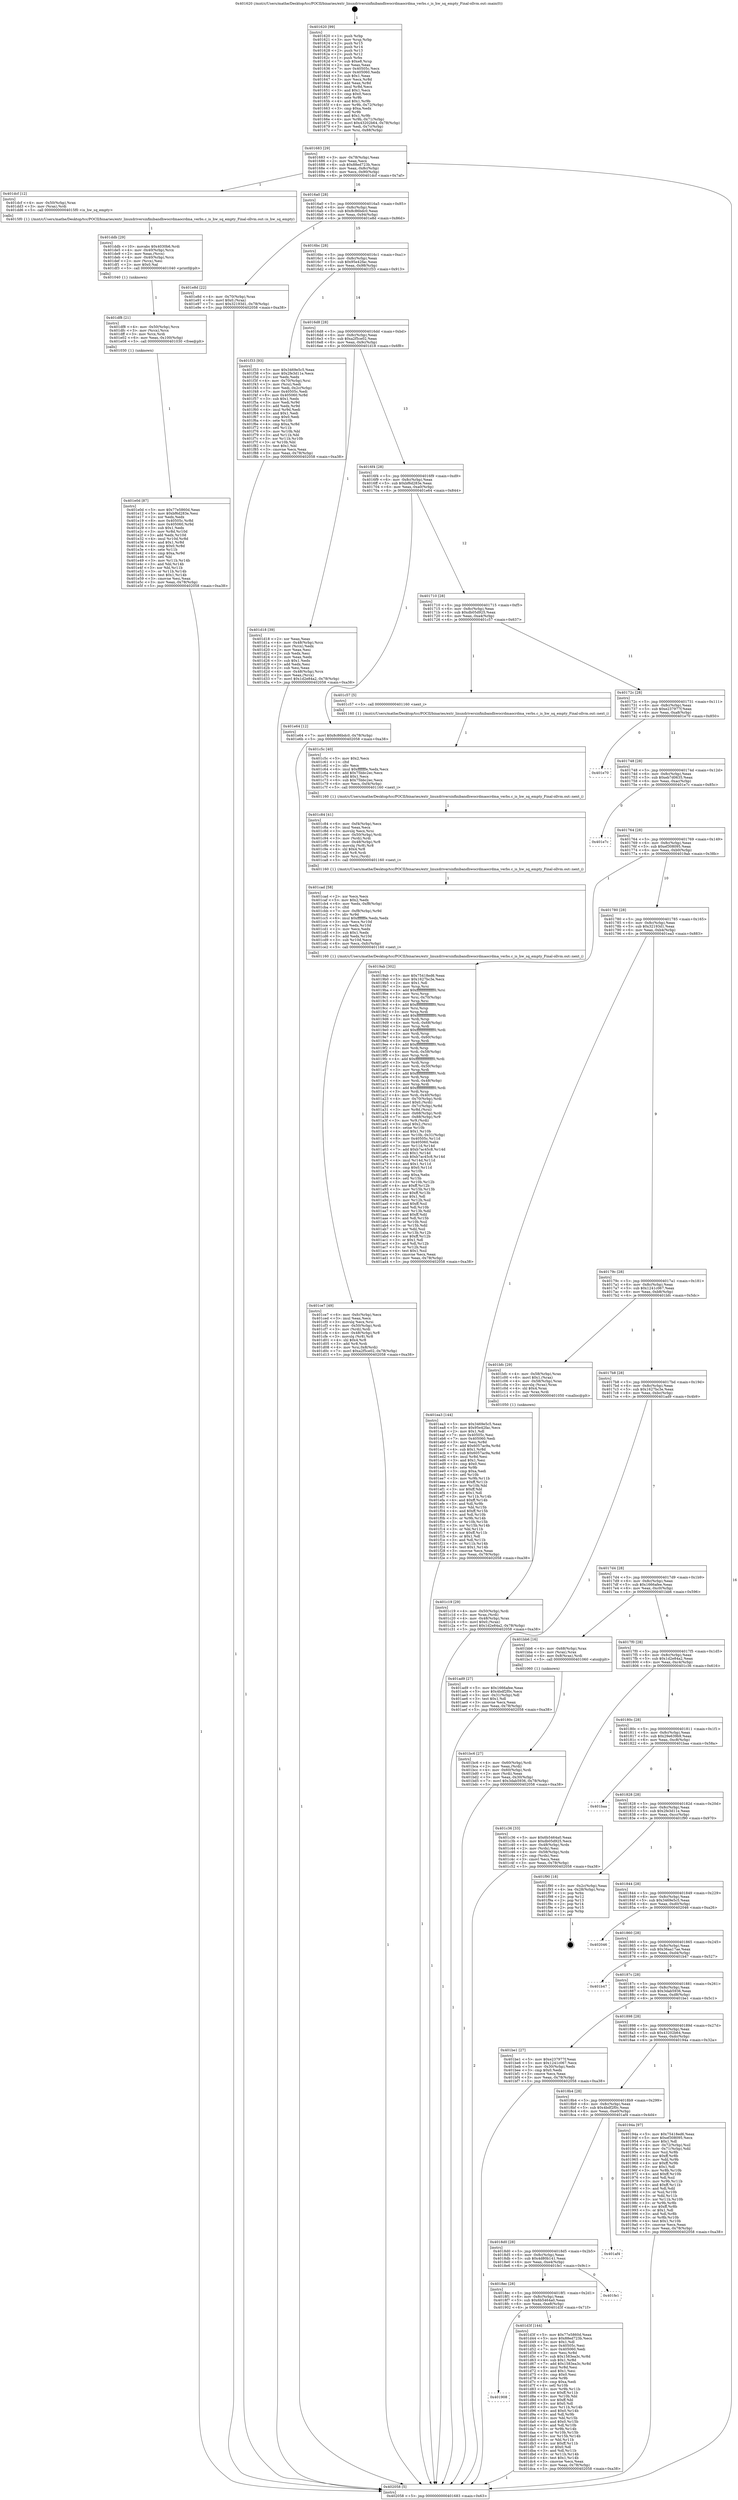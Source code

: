 digraph "0x401620" {
  label = "0x401620 (/mnt/c/Users/mathe/Desktop/tcc/POCII/binaries/extr_linuxdriversinfinibandhwocrdmaocrdma_verbs.c_is_hw_sq_empty_Final-ollvm.out::main(0))"
  labelloc = "t"
  node[shape=record]

  Entry [label="",width=0.3,height=0.3,shape=circle,fillcolor=black,style=filled]
  "0x401683" [label="{
     0x401683 [29]\l
     | [instrs]\l
     &nbsp;&nbsp;0x401683 \<+3\>: mov -0x78(%rbp),%eax\l
     &nbsp;&nbsp;0x401686 \<+2\>: mov %eax,%ecx\l
     &nbsp;&nbsp;0x401688 \<+6\>: sub $0x88ed723b,%ecx\l
     &nbsp;&nbsp;0x40168e \<+6\>: mov %eax,-0x8c(%rbp)\l
     &nbsp;&nbsp;0x401694 \<+6\>: mov %ecx,-0x90(%rbp)\l
     &nbsp;&nbsp;0x40169a \<+6\>: je 0000000000401dcf \<main+0x7af\>\l
  }"]
  "0x401dcf" [label="{
     0x401dcf [12]\l
     | [instrs]\l
     &nbsp;&nbsp;0x401dcf \<+4\>: mov -0x50(%rbp),%rax\l
     &nbsp;&nbsp;0x401dd3 \<+3\>: mov (%rax),%rdi\l
     &nbsp;&nbsp;0x401dd6 \<+5\>: call 00000000004015f0 \<is_hw_sq_empty\>\l
     | [calls]\l
     &nbsp;&nbsp;0x4015f0 \{1\} (/mnt/c/Users/mathe/Desktop/tcc/POCII/binaries/extr_linuxdriversinfinibandhwocrdmaocrdma_verbs.c_is_hw_sq_empty_Final-ollvm.out::is_hw_sq_empty)\l
  }"]
  "0x4016a0" [label="{
     0x4016a0 [28]\l
     | [instrs]\l
     &nbsp;&nbsp;0x4016a0 \<+5\>: jmp 00000000004016a5 \<main+0x85\>\l
     &nbsp;&nbsp;0x4016a5 \<+6\>: mov -0x8c(%rbp),%eax\l
     &nbsp;&nbsp;0x4016ab \<+5\>: sub $0x8c86bdc0,%eax\l
     &nbsp;&nbsp;0x4016b0 \<+6\>: mov %eax,-0x94(%rbp)\l
     &nbsp;&nbsp;0x4016b6 \<+6\>: je 0000000000401e8d \<main+0x86d\>\l
  }"]
  Exit [label="",width=0.3,height=0.3,shape=circle,fillcolor=black,style=filled,peripheries=2]
  "0x401e8d" [label="{
     0x401e8d [22]\l
     | [instrs]\l
     &nbsp;&nbsp;0x401e8d \<+4\>: mov -0x70(%rbp),%rax\l
     &nbsp;&nbsp;0x401e91 \<+6\>: movl $0x0,(%rax)\l
     &nbsp;&nbsp;0x401e97 \<+7\>: movl $0x32193d1,-0x78(%rbp)\l
     &nbsp;&nbsp;0x401e9e \<+5\>: jmp 0000000000402058 \<main+0xa38\>\l
  }"]
  "0x4016bc" [label="{
     0x4016bc [28]\l
     | [instrs]\l
     &nbsp;&nbsp;0x4016bc \<+5\>: jmp 00000000004016c1 \<main+0xa1\>\l
     &nbsp;&nbsp;0x4016c1 \<+6\>: mov -0x8c(%rbp),%eax\l
     &nbsp;&nbsp;0x4016c7 \<+5\>: sub $0x95e42fac,%eax\l
     &nbsp;&nbsp;0x4016cc \<+6\>: mov %eax,-0x98(%rbp)\l
     &nbsp;&nbsp;0x4016d2 \<+6\>: je 0000000000401f33 \<main+0x913\>\l
  }"]
  "0x401e0d" [label="{
     0x401e0d [87]\l
     | [instrs]\l
     &nbsp;&nbsp;0x401e0d \<+5\>: mov $0x77e5860d,%eax\l
     &nbsp;&nbsp;0x401e12 \<+5\>: mov $0xbf6d283e,%esi\l
     &nbsp;&nbsp;0x401e17 \<+2\>: xor %edx,%edx\l
     &nbsp;&nbsp;0x401e19 \<+8\>: mov 0x40505c,%r8d\l
     &nbsp;&nbsp;0x401e21 \<+8\>: mov 0x405060,%r9d\l
     &nbsp;&nbsp;0x401e29 \<+3\>: sub $0x1,%edx\l
     &nbsp;&nbsp;0x401e2c \<+3\>: mov %r8d,%r10d\l
     &nbsp;&nbsp;0x401e2f \<+3\>: add %edx,%r10d\l
     &nbsp;&nbsp;0x401e32 \<+4\>: imul %r10d,%r8d\l
     &nbsp;&nbsp;0x401e36 \<+4\>: and $0x1,%r8d\l
     &nbsp;&nbsp;0x401e3a \<+4\>: cmp $0x0,%r8d\l
     &nbsp;&nbsp;0x401e3e \<+4\>: sete %r11b\l
     &nbsp;&nbsp;0x401e42 \<+4\>: cmp $0xa,%r9d\l
     &nbsp;&nbsp;0x401e46 \<+3\>: setl %bl\l
     &nbsp;&nbsp;0x401e49 \<+3\>: mov %r11b,%r14b\l
     &nbsp;&nbsp;0x401e4c \<+3\>: and %bl,%r14b\l
     &nbsp;&nbsp;0x401e4f \<+3\>: xor %bl,%r11b\l
     &nbsp;&nbsp;0x401e52 \<+3\>: or %r11b,%r14b\l
     &nbsp;&nbsp;0x401e55 \<+4\>: test $0x1,%r14b\l
     &nbsp;&nbsp;0x401e59 \<+3\>: cmovne %esi,%eax\l
     &nbsp;&nbsp;0x401e5c \<+3\>: mov %eax,-0x78(%rbp)\l
     &nbsp;&nbsp;0x401e5f \<+5\>: jmp 0000000000402058 \<main+0xa38\>\l
  }"]
  "0x401f33" [label="{
     0x401f33 [93]\l
     | [instrs]\l
     &nbsp;&nbsp;0x401f33 \<+5\>: mov $0x3469e5c5,%eax\l
     &nbsp;&nbsp;0x401f38 \<+5\>: mov $0x2fe3d11e,%ecx\l
     &nbsp;&nbsp;0x401f3d \<+2\>: xor %edx,%edx\l
     &nbsp;&nbsp;0x401f3f \<+4\>: mov -0x70(%rbp),%rsi\l
     &nbsp;&nbsp;0x401f43 \<+2\>: mov (%rsi),%edi\l
     &nbsp;&nbsp;0x401f45 \<+3\>: mov %edi,-0x2c(%rbp)\l
     &nbsp;&nbsp;0x401f48 \<+7\>: mov 0x40505c,%edi\l
     &nbsp;&nbsp;0x401f4f \<+8\>: mov 0x405060,%r8d\l
     &nbsp;&nbsp;0x401f57 \<+3\>: sub $0x1,%edx\l
     &nbsp;&nbsp;0x401f5a \<+3\>: mov %edi,%r9d\l
     &nbsp;&nbsp;0x401f5d \<+3\>: add %edx,%r9d\l
     &nbsp;&nbsp;0x401f60 \<+4\>: imul %r9d,%edi\l
     &nbsp;&nbsp;0x401f64 \<+3\>: and $0x1,%edi\l
     &nbsp;&nbsp;0x401f67 \<+3\>: cmp $0x0,%edi\l
     &nbsp;&nbsp;0x401f6a \<+4\>: sete %r10b\l
     &nbsp;&nbsp;0x401f6e \<+4\>: cmp $0xa,%r8d\l
     &nbsp;&nbsp;0x401f72 \<+4\>: setl %r11b\l
     &nbsp;&nbsp;0x401f76 \<+3\>: mov %r10b,%bl\l
     &nbsp;&nbsp;0x401f79 \<+3\>: and %r11b,%bl\l
     &nbsp;&nbsp;0x401f7c \<+3\>: xor %r11b,%r10b\l
     &nbsp;&nbsp;0x401f7f \<+3\>: or %r10b,%bl\l
     &nbsp;&nbsp;0x401f82 \<+3\>: test $0x1,%bl\l
     &nbsp;&nbsp;0x401f85 \<+3\>: cmovne %ecx,%eax\l
     &nbsp;&nbsp;0x401f88 \<+3\>: mov %eax,-0x78(%rbp)\l
     &nbsp;&nbsp;0x401f8b \<+5\>: jmp 0000000000402058 \<main+0xa38\>\l
  }"]
  "0x4016d8" [label="{
     0x4016d8 [28]\l
     | [instrs]\l
     &nbsp;&nbsp;0x4016d8 \<+5\>: jmp 00000000004016dd \<main+0xbd\>\l
     &nbsp;&nbsp;0x4016dd \<+6\>: mov -0x8c(%rbp),%eax\l
     &nbsp;&nbsp;0x4016e3 \<+5\>: sub $0xa2f5ce02,%eax\l
     &nbsp;&nbsp;0x4016e8 \<+6\>: mov %eax,-0x9c(%rbp)\l
     &nbsp;&nbsp;0x4016ee \<+6\>: je 0000000000401d18 \<main+0x6f8\>\l
  }"]
  "0x401df8" [label="{
     0x401df8 [21]\l
     | [instrs]\l
     &nbsp;&nbsp;0x401df8 \<+4\>: mov -0x50(%rbp),%rcx\l
     &nbsp;&nbsp;0x401dfc \<+3\>: mov (%rcx),%rcx\l
     &nbsp;&nbsp;0x401dff \<+3\>: mov %rcx,%rdi\l
     &nbsp;&nbsp;0x401e02 \<+6\>: mov %eax,-0x100(%rbp)\l
     &nbsp;&nbsp;0x401e08 \<+5\>: call 0000000000401030 \<free@plt\>\l
     | [calls]\l
     &nbsp;&nbsp;0x401030 \{1\} (unknown)\l
  }"]
  "0x401d18" [label="{
     0x401d18 [39]\l
     | [instrs]\l
     &nbsp;&nbsp;0x401d18 \<+2\>: xor %eax,%eax\l
     &nbsp;&nbsp;0x401d1a \<+4\>: mov -0x48(%rbp),%rcx\l
     &nbsp;&nbsp;0x401d1e \<+2\>: mov (%rcx),%edx\l
     &nbsp;&nbsp;0x401d20 \<+2\>: mov %eax,%esi\l
     &nbsp;&nbsp;0x401d22 \<+2\>: sub %edx,%esi\l
     &nbsp;&nbsp;0x401d24 \<+2\>: mov %eax,%edx\l
     &nbsp;&nbsp;0x401d26 \<+3\>: sub $0x1,%edx\l
     &nbsp;&nbsp;0x401d29 \<+2\>: add %edx,%esi\l
     &nbsp;&nbsp;0x401d2b \<+2\>: sub %esi,%eax\l
     &nbsp;&nbsp;0x401d2d \<+4\>: mov -0x48(%rbp),%rcx\l
     &nbsp;&nbsp;0x401d31 \<+2\>: mov %eax,(%rcx)\l
     &nbsp;&nbsp;0x401d33 \<+7\>: movl $0x1d2e84a2,-0x78(%rbp)\l
     &nbsp;&nbsp;0x401d3a \<+5\>: jmp 0000000000402058 \<main+0xa38\>\l
  }"]
  "0x4016f4" [label="{
     0x4016f4 [28]\l
     | [instrs]\l
     &nbsp;&nbsp;0x4016f4 \<+5\>: jmp 00000000004016f9 \<main+0xd9\>\l
     &nbsp;&nbsp;0x4016f9 \<+6\>: mov -0x8c(%rbp),%eax\l
     &nbsp;&nbsp;0x4016ff \<+5\>: sub $0xbf6d283e,%eax\l
     &nbsp;&nbsp;0x401704 \<+6\>: mov %eax,-0xa0(%rbp)\l
     &nbsp;&nbsp;0x40170a \<+6\>: je 0000000000401e64 \<main+0x844\>\l
  }"]
  "0x401ddb" [label="{
     0x401ddb [29]\l
     | [instrs]\l
     &nbsp;&nbsp;0x401ddb \<+10\>: movabs $0x4030b6,%rdi\l
     &nbsp;&nbsp;0x401de5 \<+4\>: mov -0x40(%rbp),%rcx\l
     &nbsp;&nbsp;0x401de9 \<+2\>: mov %eax,(%rcx)\l
     &nbsp;&nbsp;0x401deb \<+4\>: mov -0x40(%rbp),%rcx\l
     &nbsp;&nbsp;0x401def \<+2\>: mov (%rcx),%esi\l
     &nbsp;&nbsp;0x401df1 \<+2\>: mov $0x0,%al\l
     &nbsp;&nbsp;0x401df3 \<+5\>: call 0000000000401040 \<printf@plt\>\l
     | [calls]\l
     &nbsp;&nbsp;0x401040 \{1\} (unknown)\l
  }"]
  "0x401e64" [label="{
     0x401e64 [12]\l
     | [instrs]\l
     &nbsp;&nbsp;0x401e64 \<+7\>: movl $0x8c86bdc0,-0x78(%rbp)\l
     &nbsp;&nbsp;0x401e6b \<+5\>: jmp 0000000000402058 \<main+0xa38\>\l
  }"]
  "0x401710" [label="{
     0x401710 [28]\l
     | [instrs]\l
     &nbsp;&nbsp;0x401710 \<+5\>: jmp 0000000000401715 \<main+0xf5\>\l
     &nbsp;&nbsp;0x401715 \<+6\>: mov -0x8c(%rbp),%eax\l
     &nbsp;&nbsp;0x40171b \<+5\>: sub $0xdb05d925,%eax\l
     &nbsp;&nbsp;0x401720 \<+6\>: mov %eax,-0xa4(%rbp)\l
     &nbsp;&nbsp;0x401726 \<+6\>: je 0000000000401c57 \<main+0x637\>\l
  }"]
  "0x401908" [label="{
     0x401908\l
  }", style=dashed]
  "0x401c57" [label="{
     0x401c57 [5]\l
     | [instrs]\l
     &nbsp;&nbsp;0x401c57 \<+5\>: call 0000000000401160 \<next_i\>\l
     | [calls]\l
     &nbsp;&nbsp;0x401160 \{1\} (/mnt/c/Users/mathe/Desktop/tcc/POCII/binaries/extr_linuxdriversinfinibandhwocrdmaocrdma_verbs.c_is_hw_sq_empty_Final-ollvm.out::next_i)\l
  }"]
  "0x40172c" [label="{
     0x40172c [28]\l
     | [instrs]\l
     &nbsp;&nbsp;0x40172c \<+5\>: jmp 0000000000401731 \<main+0x111\>\l
     &nbsp;&nbsp;0x401731 \<+6\>: mov -0x8c(%rbp),%eax\l
     &nbsp;&nbsp;0x401737 \<+5\>: sub $0xe237977f,%eax\l
     &nbsp;&nbsp;0x40173c \<+6\>: mov %eax,-0xa8(%rbp)\l
     &nbsp;&nbsp;0x401742 \<+6\>: je 0000000000401e70 \<main+0x850\>\l
  }"]
  "0x401d3f" [label="{
     0x401d3f [144]\l
     | [instrs]\l
     &nbsp;&nbsp;0x401d3f \<+5\>: mov $0x77e5860d,%eax\l
     &nbsp;&nbsp;0x401d44 \<+5\>: mov $0x88ed723b,%ecx\l
     &nbsp;&nbsp;0x401d49 \<+2\>: mov $0x1,%dl\l
     &nbsp;&nbsp;0x401d4b \<+7\>: mov 0x40505c,%esi\l
     &nbsp;&nbsp;0x401d52 \<+7\>: mov 0x405060,%edi\l
     &nbsp;&nbsp;0x401d59 \<+3\>: mov %esi,%r8d\l
     &nbsp;&nbsp;0x401d5c \<+7\>: sub $0x1583ea3c,%r8d\l
     &nbsp;&nbsp;0x401d63 \<+4\>: sub $0x1,%r8d\l
     &nbsp;&nbsp;0x401d67 \<+7\>: add $0x1583ea3c,%r8d\l
     &nbsp;&nbsp;0x401d6e \<+4\>: imul %r8d,%esi\l
     &nbsp;&nbsp;0x401d72 \<+3\>: and $0x1,%esi\l
     &nbsp;&nbsp;0x401d75 \<+3\>: cmp $0x0,%esi\l
     &nbsp;&nbsp;0x401d78 \<+4\>: sete %r9b\l
     &nbsp;&nbsp;0x401d7c \<+3\>: cmp $0xa,%edi\l
     &nbsp;&nbsp;0x401d7f \<+4\>: setl %r10b\l
     &nbsp;&nbsp;0x401d83 \<+3\>: mov %r9b,%r11b\l
     &nbsp;&nbsp;0x401d86 \<+4\>: xor $0xff,%r11b\l
     &nbsp;&nbsp;0x401d8a \<+3\>: mov %r10b,%bl\l
     &nbsp;&nbsp;0x401d8d \<+3\>: xor $0xff,%bl\l
     &nbsp;&nbsp;0x401d90 \<+3\>: xor $0x0,%dl\l
     &nbsp;&nbsp;0x401d93 \<+3\>: mov %r11b,%r14b\l
     &nbsp;&nbsp;0x401d96 \<+4\>: and $0x0,%r14b\l
     &nbsp;&nbsp;0x401d9a \<+3\>: and %dl,%r9b\l
     &nbsp;&nbsp;0x401d9d \<+3\>: mov %bl,%r15b\l
     &nbsp;&nbsp;0x401da0 \<+4\>: and $0x0,%r15b\l
     &nbsp;&nbsp;0x401da4 \<+3\>: and %dl,%r10b\l
     &nbsp;&nbsp;0x401da7 \<+3\>: or %r9b,%r14b\l
     &nbsp;&nbsp;0x401daa \<+3\>: or %r10b,%r15b\l
     &nbsp;&nbsp;0x401dad \<+3\>: xor %r15b,%r14b\l
     &nbsp;&nbsp;0x401db0 \<+3\>: or %bl,%r11b\l
     &nbsp;&nbsp;0x401db3 \<+4\>: xor $0xff,%r11b\l
     &nbsp;&nbsp;0x401db7 \<+3\>: or $0x0,%dl\l
     &nbsp;&nbsp;0x401dba \<+3\>: and %dl,%r11b\l
     &nbsp;&nbsp;0x401dbd \<+3\>: or %r11b,%r14b\l
     &nbsp;&nbsp;0x401dc0 \<+4\>: test $0x1,%r14b\l
     &nbsp;&nbsp;0x401dc4 \<+3\>: cmovne %ecx,%eax\l
     &nbsp;&nbsp;0x401dc7 \<+3\>: mov %eax,-0x78(%rbp)\l
     &nbsp;&nbsp;0x401dca \<+5\>: jmp 0000000000402058 \<main+0xa38\>\l
  }"]
  "0x401e70" [label="{
     0x401e70\l
  }", style=dashed]
  "0x401748" [label="{
     0x401748 [28]\l
     | [instrs]\l
     &nbsp;&nbsp;0x401748 \<+5\>: jmp 000000000040174d \<main+0x12d\>\l
     &nbsp;&nbsp;0x40174d \<+6\>: mov -0x8c(%rbp),%eax\l
     &nbsp;&nbsp;0x401753 \<+5\>: sub $0xeb7d0635,%eax\l
     &nbsp;&nbsp;0x401758 \<+6\>: mov %eax,-0xac(%rbp)\l
     &nbsp;&nbsp;0x40175e \<+6\>: je 0000000000401e7c \<main+0x85c\>\l
  }"]
  "0x4018ec" [label="{
     0x4018ec [28]\l
     | [instrs]\l
     &nbsp;&nbsp;0x4018ec \<+5\>: jmp 00000000004018f1 \<main+0x2d1\>\l
     &nbsp;&nbsp;0x4018f1 \<+6\>: mov -0x8c(%rbp),%eax\l
     &nbsp;&nbsp;0x4018f7 \<+5\>: sub $0x6b5464a0,%eax\l
     &nbsp;&nbsp;0x4018fc \<+6\>: mov %eax,-0xe8(%rbp)\l
     &nbsp;&nbsp;0x401902 \<+6\>: je 0000000000401d3f \<main+0x71f\>\l
  }"]
  "0x401e7c" [label="{
     0x401e7c\l
  }", style=dashed]
  "0x401764" [label="{
     0x401764 [28]\l
     | [instrs]\l
     &nbsp;&nbsp;0x401764 \<+5\>: jmp 0000000000401769 \<main+0x149\>\l
     &nbsp;&nbsp;0x401769 \<+6\>: mov -0x8c(%rbp),%eax\l
     &nbsp;&nbsp;0x40176f \<+5\>: sub $0xef308095,%eax\l
     &nbsp;&nbsp;0x401774 \<+6\>: mov %eax,-0xb0(%rbp)\l
     &nbsp;&nbsp;0x40177a \<+6\>: je 00000000004019ab \<main+0x38b\>\l
  }"]
  "0x401fe1" [label="{
     0x401fe1\l
  }", style=dashed]
  "0x4019ab" [label="{
     0x4019ab [302]\l
     | [instrs]\l
     &nbsp;&nbsp;0x4019ab \<+5\>: mov $0x75418ed6,%eax\l
     &nbsp;&nbsp;0x4019b0 \<+5\>: mov $0x1627bc3e,%ecx\l
     &nbsp;&nbsp;0x4019b5 \<+2\>: mov $0x1,%dl\l
     &nbsp;&nbsp;0x4019b7 \<+3\>: mov %rsp,%rsi\l
     &nbsp;&nbsp;0x4019ba \<+4\>: add $0xfffffffffffffff0,%rsi\l
     &nbsp;&nbsp;0x4019be \<+3\>: mov %rsi,%rsp\l
     &nbsp;&nbsp;0x4019c1 \<+4\>: mov %rsi,-0x70(%rbp)\l
     &nbsp;&nbsp;0x4019c5 \<+3\>: mov %rsp,%rsi\l
     &nbsp;&nbsp;0x4019c8 \<+4\>: add $0xfffffffffffffff0,%rsi\l
     &nbsp;&nbsp;0x4019cc \<+3\>: mov %rsi,%rsp\l
     &nbsp;&nbsp;0x4019cf \<+3\>: mov %rsp,%rdi\l
     &nbsp;&nbsp;0x4019d2 \<+4\>: add $0xfffffffffffffff0,%rdi\l
     &nbsp;&nbsp;0x4019d6 \<+3\>: mov %rdi,%rsp\l
     &nbsp;&nbsp;0x4019d9 \<+4\>: mov %rdi,-0x68(%rbp)\l
     &nbsp;&nbsp;0x4019dd \<+3\>: mov %rsp,%rdi\l
     &nbsp;&nbsp;0x4019e0 \<+4\>: add $0xfffffffffffffff0,%rdi\l
     &nbsp;&nbsp;0x4019e4 \<+3\>: mov %rdi,%rsp\l
     &nbsp;&nbsp;0x4019e7 \<+4\>: mov %rdi,-0x60(%rbp)\l
     &nbsp;&nbsp;0x4019eb \<+3\>: mov %rsp,%rdi\l
     &nbsp;&nbsp;0x4019ee \<+4\>: add $0xfffffffffffffff0,%rdi\l
     &nbsp;&nbsp;0x4019f2 \<+3\>: mov %rdi,%rsp\l
     &nbsp;&nbsp;0x4019f5 \<+4\>: mov %rdi,-0x58(%rbp)\l
     &nbsp;&nbsp;0x4019f9 \<+3\>: mov %rsp,%rdi\l
     &nbsp;&nbsp;0x4019fc \<+4\>: add $0xfffffffffffffff0,%rdi\l
     &nbsp;&nbsp;0x401a00 \<+3\>: mov %rdi,%rsp\l
     &nbsp;&nbsp;0x401a03 \<+4\>: mov %rdi,-0x50(%rbp)\l
     &nbsp;&nbsp;0x401a07 \<+3\>: mov %rsp,%rdi\l
     &nbsp;&nbsp;0x401a0a \<+4\>: add $0xfffffffffffffff0,%rdi\l
     &nbsp;&nbsp;0x401a0e \<+3\>: mov %rdi,%rsp\l
     &nbsp;&nbsp;0x401a11 \<+4\>: mov %rdi,-0x48(%rbp)\l
     &nbsp;&nbsp;0x401a15 \<+3\>: mov %rsp,%rdi\l
     &nbsp;&nbsp;0x401a18 \<+4\>: add $0xfffffffffffffff0,%rdi\l
     &nbsp;&nbsp;0x401a1c \<+3\>: mov %rdi,%rsp\l
     &nbsp;&nbsp;0x401a1f \<+4\>: mov %rdi,-0x40(%rbp)\l
     &nbsp;&nbsp;0x401a23 \<+4\>: mov -0x70(%rbp),%rdi\l
     &nbsp;&nbsp;0x401a27 \<+6\>: movl $0x0,(%rdi)\l
     &nbsp;&nbsp;0x401a2d \<+4\>: mov -0x7c(%rbp),%r8d\l
     &nbsp;&nbsp;0x401a31 \<+3\>: mov %r8d,(%rsi)\l
     &nbsp;&nbsp;0x401a34 \<+4\>: mov -0x68(%rbp),%rdi\l
     &nbsp;&nbsp;0x401a38 \<+7\>: mov -0x88(%rbp),%r9\l
     &nbsp;&nbsp;0x401a3f \<+3\>: mov %r9,(%rdi)\l
     &nbsp;&nbsp;0x401a42 \<+3\>: cmpl $0x2,(%rsi)\l
     &nbsp;&nbsp;0x401a45 \<+4\>: setne %r10b\l
     &nbsp;&nbsp;0x401a49 \<+4\>: and $0x1,%r10b\l
     &nbsp;&nbsp;0x401a4d \<+4\>: mov %r10b,-0x31(%rbp)\l
     &nbsp;&nbsp;0x401a51 \<+8\>: mov 0x40505c,%r11d\l
     &nbsp;&nbsp;0x401a59 \<+7\>: mov 0x405060,%ebx\l
     &nbsp;&nbsp;0x401a60 \<+3\>: mov %r11d,%r14d\l
     &nbsp;&nbsp;0x401a63 \<+7\>: add $0xb7ac45c8,%r14d\l
     &nbsp;&nbsp;0x401a6a \<+4\>: sub $0x1,%r14d\l
     &nbsp;&nbsp;0x401a6e \<+7\>: sub $0xb7ac45c8,%r14d\l
     &nbsp;&nbsp;0x401a75 \<+4\>: imul %r14d,%r11d\l
     &nbsp;&nbsp;0x401a79 \<+4\>: and $0x1,%r11d\l
     &nbsp;&nbsp;0x401a7d \<+4\>: cmp $0x0,%r11d\l
     &nbsp;&nbsp;0x401a81 \<+4\>: sete %r10b\l
     &nbsp;&nbsp;0x401a85 \<+3\>: cmp $0xa,%ebx\l
     &nbsp;&nbsp;0x401a88 \<+4\>: setl %r15b\l
     &nbsp;&nbsp;0x401a8c \<+3\>: mov %r10b,%r12b\l
     &nbsp;&nbsp;0x401a8f \<+4\>: xor $0xff,%r12b\l
     &nbsp;&nbsp;0x401a93 \<+3\>: mov %r15b,%r13b\l
     &nbsp;&nbsp;0x401a96 \<+4\>: xor $0xff,%r13b\l
     &nbsp;&nbsp;0x401a9a \<+3\>: xor $0x1,%dl\l
     &nbsp;&nbsp;0x401a9d \<+3\>: mov %r12b,%sil\l
     &nbsp;&nbsp;0x401aa0 \<+4\>: and $0xff,%sil\l
     &nbsp;&nbsp;0x401aa4 \<+3\>: and %dl,%r10b\l
     &nbsp;&nbsp;0x401aa7 \<+3\>: mov %r13b,%dil\l
     &nbsp;&nbsp;0x401aaa \<+4\>: and $0xff,%dil\l
     &nbsp;&nbsp;0x401aae \<+3\>: and %dl,%r15b\l
     &nbsp;&nbsp;0x401ab1 \<+3\>: or %r10b,%sil\l
     &nbsp;&nbsp;0x401ab4 \<+3\>: or %r15b,%dil\l
     &nbsp;&nbsp;0x401ab7 \<+3\>: xor %dil,%sil\l
     &nbsp;&nbsp;0x401aba \<+3\>: or %r13b,%r12b\l
     &nbsp;&nbsp;0x401abd \<+4\>: xor $0xff,%r12b\l
     &nbsp;&nbsp;0x401ac1 \<+3\>: or $0x1,%dl\l
     &nbsp;&nbsp;0x401ac4 \<+3\>: and %dl,%r12b\l
     &nbsp;&nbsp;0x401ac7 \<+3\>: or %r12b,%sil\l
     &nbsp;&nbsp;0x401aca \<+4\>: test $0x1,%sil\l
     &nbsp;&nbsp;0x401ace \<+3\>: cmovne %ecx,%eax\l
     &nbsp;&nbsp;0x401ad1 \<+3\>: mov %eax,-0x78(%rbp)\l
     &nbsp;&nbsp;0x401ad4 \<+5\>: jmp 0000000000402058 \<main+0xa38\>\l
  }"]
  "0x401780" [label="{
     0x401780 [28]\l
     | [instrs]\l
     &nbsp;&nbsp;0x401780 \<+5\>: jmp 0000000000401785 \<main+0x165\>\l
     &nbsp;&nbsp;0x401785 \<+6\>: mov -0x8c(%rbp),%eax\l
     &nbsp;&nbsp;0x40178b \<+5\>: sub $0x32193d1,%eax\l
     &nbsp;&nbsp;0x401790 \<+6\>: mov %eax,-0xb4(%rbp)\l
     &nbsp;&nbsp;0x401796 \<+6\>: je 0000000000401ea3 \<main+0x883\>\l
  }"]
  "0x4018d0" [label="{
     0x4018d0 [28]\l
     | [instrs]\l
     &nbsp;&nbsp;0x4018d0 \<+5\>: jmp 00000000004018d5 \<main+0x2b5\>\l
     &nbsp;&nbsp;0x4018d5 \<+6\>: mov -0x8c(%rbp),%eax\l
     &nbsp;&nbsp;0x4018db \<+5\>: sub $0x4d80b141,%eax\l
     &nbsp;&nbsp;0x4018e0 \<+6\>: mov %eax,-0xe4(%rbp)\l
     &nbsp;&nbsp;0x4018e6 \<+6\>: je 0000000000401fe1 \<main+0x9c1\>\l
  }"]
  "0x401ea3" [label="{
     0x401ea3 [144]\l
     | [instrs]\l
     &nbsp;&nbsp;0x401ea3 \<+5\>: mov $0x3469e5c5,%eax\l
     &nbsp;&nbsp;0x401ea8 \<+5\>: mov $0x95e42fac,%ecx\l
     &nbsp;&nbsp;0x401ead \<+2\>: mov $0x1,%dl\l
     &nbsp;&nbsp;0x401eaf \<+7\>: mov 0x40505c,%esi\l
     &nbsp;&nbsp;0x401eb6 \<+7\>: mov 0x405060,%edi\l
     &nbsp;&nbsp;0x401ebd \<+3\>: mov %esi,%r8d\l
     &nbsp;&nbsp;0x401ec0 \<+7\>: add $0x6057ac9a,%r8d\l
     &nbsp;&nbsp;0x401ec7 \<+4\>: sub $0x1,%r8d\l
     &nbsp;&nbsp;0x401ecb \<+7\>: sub $0x6057ac9a,%r8d\l
     &nbsp;&nbsp;0x401ed2 \<+4\>: imul %r8d,%esi\l
     &nbsp;&nbsp;0x401ed6 \<+3\>: and $0x1,%esi\l
     &nbsp;&nbsp;0x401ed9 \<+3\>: cmp $0x0,%esi\l
     &nbsp;&nbsp;0x401edc \<+4\>: sete %r9b\l
     &nbsp;&nbsp;0x401ee0 \<+3\>: cmp $0xa,%edi\l
     &nbsp;&nbsp;0x401ee3 \<+4\>: setl %r10b\l
     &nbsp;&nbsp;0x401ee7 \<+3\>: mov %r9b,%r11b\l
     &nbsp;&nbsp;0x401eea \<+4\>: xor $0xff,%r11b\l
     &nbsp;&nbsp;0x401eee \<+3\>: mov %r10b,%bl\l
     &nbsp;&nbsp;0x401ef1 \<+3\>: xor $0xff,%bl\l
     &nbsp;&nbsp;0x401ef4 \<+3\>: xor $0x1,%dl\l
     &nbsp;&nbsp;0x401ef7 \<+3\>: mov %r11b,%r14b\l
     &nbsp;&nbsp;0x401efa \<+4\>: and $0xff,%r14b\l
     &nbsp;&nbsp;0x401efe \<+3\>: and %dl,%r9b\l
     &nbsp;&nbsp;0x401f01 \<+3\>: mov %bl,%r15b\l
     &nbsp;&nbsp;0x401f04 \<+4\>: and $0xff,%r15b\l
     &nbsp;&nbsp;0x401f08 \<+3\>: and %dl,%r10b\l
     &nbsp;&nbsp;0x401f0b \<+3\>: or %r9b,%r14b\l
     &nbsp;&nbsp;0x401f0e \<+3\>: or %r10b,%r15b\l
     &nbsp;&nbsp;0x401f11 \<+3\>: xor %r15b,%r14b\l
     &nbsp;&nbsp;0x401f14 \<+3\>: or %bl,%r11b\l
     &nbsp;&nbsp;0x401f17 \<+4\>: xor $0xff,%r11b\l
     &nbsp;&nbsp;0x401f1b \<+3\>: or $0x1,%dl\l
     &nbsp;&nbsp;0x401f1e \<+3\>: and %dl,%r11b\l
     &nbsp;&nbsp;0x401f21 \<+3\>: or %r11b,%r14b\l
     &nbsp;&nbsp;0x401f24 \<+4\>: test $0x1,%r14b\l
     &nbsp;&nbsp;0x401f28 \<+3\>: cmovne %ecx,%eax\l
     &nbsp;&nbsp;0x401f2b \<+3\>: mov %eax,-0x78(%rbp)\l
     &nbsp;&nbsp;0x401f2e \<+5\>: jmp 0000000000402058 \<main+0xa38\>\l
  }"]
  "0x40179c" [label="{
     0x40179c [28]\l
     | [instrs]\l
     &nbsp;&nbsp;0x40179c \<+5\>: jmp 00000000004017a1 \<main+0x181\>\l
     &nbsp;&nbsp;0x4017a1 \<+6\>: mov -0x8c(%rbp),%eax\l
     &nbsp;&nbsp;0x4017a7 \<+5\>: sub $0x1241c067,%eax\l
     &nbsp;&nbsp;0x4017ac \<+6\>: mov %eax,-0xb8(%rbp)\l
     &nbsp;&nbsp;0x4017b2 \<+6\>: je 0000000000401bfc \<main+0x5dc\>\l
  }"]
  "0x401af4" [label="{
     0x401af4\l
  }", style=dashed]
  "0x401bfc" [label="{
     0x401bfc [29]\l
     | [instrs]\l
     &nbsp;&nbsp;0x401bfc \<+4\>: mov -0x58(%rbp),%rax\l
     &nbsp;&nbsp;0x401c00 \<+6\>: movl $0x1,(%rax)\l
     &nbsp;&nbsp;0x401c06 \<+4\>: mov -0x58(%rbp),%rax\l
     &nbsp;&nbsp;0x401c0a \<+3\>: movslq (%rax),%rax\l
     &nbsp;&nbsp;0x401c0d \<+4\>: shl $0x4,%rax\l
     &nbsp;&nbsp;0x401c11 \<+3\>: mov %rax,%rdi\l
     &nbsp;&nbsp;0x401c14 \<+5\>: call 0000000000401050 \<malloc@plt\>\l
     | [calls]\l
     &nbsp;&nbsp;0x401050 \{1\} (unknown)\l
  }"]
  "0x4017b8" [label="{
     0x4017b8 [28]\l
     | [instrs]\l
     &nbsp;&nbsp;0x4017b8 \<+5\>: jmp 00000000004017bd \<main+0x19d\>\l
     &nbsp;&nbsp;0x4017bd \<+6\>: mov -0x8c(%rbp),%eax\l
     &nbsp;&nbsp;0x4017c3 \<+5\>: sub $0x1627bc3e,%eax\l
     &nbsp;&nbsp;0x4017c8 \<+6\>: mov %eax,-0xbc(%rbp)\l
     &nbsp;&nbsp;0x4017ce \<+6\>: je 0000000000401ad9 \<main+0x4b9\>\l
  }"]
  "0x401ce7" [label="{
     0x401ce7 [49]\l
     | [instrs]\l
     &nbsp;&nbsp;0x401ce7 \<+6\>: mov -0xfc(%rbp),%ecx\l
     &nbsp;&nbsp;0x401ced \<+3\>: imul %eax,%ecx\l
     &nbsp;&nbsp;0x401cf0 \<+3\>: movslq %ecx,%rsi\l
     &nbsp;&nbsp;0x401cf3 \<+4\>: mov -0x50(%rbp),%rdi\l
     &nbsp;&nbsp;0x401cf7 \<+3\>: mov (%rdi),%rdi\l
     &nbsp;&nbsp;0x401cfa \<+4\>: mov -0x48(%rbp),%r8\l
     &nbsp;&nbsp;0x401cfe \<+3\>: movslq (%r8),%r8\l
     &nbsp;&nbsp;0x401d01 \<+4\>: shl $0x4,%r8\l
     &nbsp;&nbsp;0x401d05 \<+3\>: add %r8,%rdi\l
     &nbsp;&nbsp;0x401d08 \<+4\>: mov %rsi,0x8(%rdi)\l
     &nbsp;&nbsp;0x401d0c \<+7\>: movl $0xa2f5ce02,-0x78(%rbp)\l
     &nbsp;&nbsp;0x401d13 \<+5\>: jmp 0000000000402058 \<main+0xa38\>\l
  }"]
  "0x401ad9" [label="{
     0x401ad9 [27]\l
     | [instrs]\l
     &nbsp;&nbsp;0x401ad9 \<+5\>: mov $0x1666afee,%eax\l
     &nbsp;&nbsp;0x401ade \<+5\>: mov $0x4bdf2f0c,%ecx\l
     &nbsp;&nbsp;0x401ae3 \<+3\>: mov -0x31(%rbp),%dl\l
     &nbsp;&nbsp;0x401ae6 \<+3\>: test $0x1,%dl\l
     &nbsp;&nbsp;0x401ae9 \<+3\>: cmovne %ecx,%eax\l
     &nbsp;&nbsp;0x401aec \<+3\>: mov %eax,-0x78(%rbp)\l
     &nbsp;&nbsp;0x401aef \<+5\>: jmp 0000000000402058 \<main+0xa38\>\l
  }"]
  "0x4017d4" [label="{
     0x4017d4 [28]\l
     | [instrs]\l
     &nbsp;&nbsp;0x4017d4 \<+5\>: jmp 00000000004017d9 \<main+0x1b9\>\l
     &nbsp;&nbsp;0x4017d9 \<+6\>: mov -0x8c(%rbp),%eax\l
     &nbsp;&nbsp;0x4017df \<+5\>: sub $0x1666afee,%eax\l
     &nbsp;&nbsp;0x4017e4 \<+6\>: mov %eax,-0xc0(%rbp)\l
     &nbsp;&nbsp;0x4017ea \<+6\>: je 0000000000401bb6 \<main+0x596\>\l
  }"]
  "0x401cad" [label="{
     0x401cad [58]\l
     | [instrs]\l
     &nbsp;&nbsp;0x401cad \<+2\>: xor %ecx,%ecx\l
     &nbsp;&nbsp;0x401caf \<+5\>: mov $0x2,%edx\l
     &nbsp;&nbsp;0x401cb4 \<+6\>: mov %edx,-0xf8(%rbp)\l
     &nbsp;&nbsp;0x401cba \<+1\>: cltd\l
     &nbsp;&nbsp;0x401cbb \<+7\>: mov -0xf8(%rbp),%r9d\l
     &nbsp;&nbsp;0x401cc2 \<+3\>: idiv %r9d\l
     &nbsp;&nbsp;0x401cc5 \<+6\>: imul $0xfffffffe,%edx,%edx\l
     &nbsp;&nbsp;0x401ccb \<+3\>: mov %ecx,%r10d\l
     &nbsp;&nbsp;0x401cce \<+3\>: sub %edx,%r10d\l
     &nbsp;&nbsp;0x401cd1 \<+2\>: mov %ecx,%edx\l
     &nbsp;&nbsp;0x401cd3 \<+3\>: sub $0x1,%edx\l
     &nbsp;&nbsp;0x401cd6 \<+3\>: add %edx,%r10d\l
     &nbsp;&nbsp;0x401cd9 \<+3\>: sub %r10d,%ecx\l
     &nbsp;&nbsp;0x401cdc \<+6\>: mov %ecx,-0xfc(%rbp)\l
     &nbsp;&nbsp;0x401ce2 \<+5\>: call 0000000000401160 \<next_i\>\l
     | [calls]\l
     &nbsp;&nbsp;0x401160 \{1\} (/mnt/c/Users/mathe/Desktop/tcc/POCII/binaries/extr_linuxdriversinfinibandhwocrdmaocrdma_verbs.c_is_hw_sq_empty_Final-ollvm.out::next_i)\l
  }"]
  "0x401bb6" [label="{
     0x401bb6 [16]\l
     | [instrs]\l
     &nbsp;&nbsp;0x401bb6 \<+4\>: mov -0x68(%rbp),%rax\l
     &nbsp;&nbsp;0x401bba \<+3\>: mov (%rax),%rax\l
     &nbsp;&nbsp;0x401bbd \<+4\>: mov 0x8(%rax),%rdi\l
     &nbsp;&nbsp;0x401bc1 \<+5\>: call 0000000000401060 \<atoi@plt\>\l
     | [calls]\l
     &nbsp;&nbsp;0x401060 \{1\} (unknown)\l
  }"]
  "0x4017f0" [label="{
     0x4017f0 [28]\l
     | [instrs]\l
     &nbsp;&nbsp;0x4017f0 \<+5\>: jmp 00000000004017f5 \<main+0x1d5\>\l
     &nbsp;&nbsp;0x4017f5 \<+6\>: mov -0x8c(%rbp),%eax\l
     &nbsp;&nbsp;0x4017fb \<+5\>: sub $0x1d2e84a2,%eax\l
     &nbsp;&nbsp;0x401800 \<+6\>: mov %eax,-0xc4(%rbp)\l
     &nbsp;&nbsp;0x401806 \<+6\>: je 0000000000401c36 \<main+0x616\>\l
  }"]
  "0x401c84" [label="{
     0x401c84 [41]\l
     | [instrs]\l
     &nbsp;&nbsp;0x401c84 \<+6\>: mov -0xf4(%rbp),%ecx\l
     &nbsp;&nbsp;0x401c8a \<+3\>: imul %eax,%ecx\l
     &nbsp;&nbsp;0x401c8d \<+3\>: movslq %ecx,%rsi\l
     &nbsp;&nbsp;0x401c90 \<+4\>: mov -0x50(%rbp),%rdi\l
     &nbsp;&nbsp;0x401c94 \<+3\>: mov (%rdi),%rdi\l
     &nbsp;&nbsp;0x401c97 \<+4\>: mov -0x48(%rbp),%r8\l
     &nbsp;&nbsp;0x401c9b \<+3\>: movslq (%r8),%r8\l
     &nbsp;&nbsp;0x401c9e \<+4\>: shl $0x4,%r8\l
     &nbsp;&nbsp;0x401ca2 \<+3\>: add %r8,%rdi\l
     &nbsp;&nbsp;0x401ca5 \<+3\>: mov %rsi,(%rdi)\l
     &nbsp;&nbsp;0x401ca8 \<+5\>: call 0000000000401160 \<next_i\>\l
     | [calls]\l
     &nbsp;&nbsp;0x401160 \{1\} (/mnt/c/Users/mathe/Desktop/tcc/POCII/binaries/extr_linuxdriversinfinibandhwocrdmaocrdma_verbs.c_is_hw_sq_empty_Final-ollvm.out::next_i)\l
  }"]
  "0x401c36" [label="{
     0x401c36 [33]\l
     | [instrs]\l
     &nbsp;&nbsp;0x401c36 \<+5\>: mov $0x6b5464a0,%eax\l
     &nbsp;&nbsp;0x401c3b \<+5\>: mov $0xdb05d925,%ecx\l
     &nbsp;&nbsp;0x401c40 \<+4\>: mov -0x48(%rbp),%rdx\l
     &nbsp;&nbsp;0x401c44 \<+2\>: mov (%rdx),%esi\l
     &nbsp;&nbsp;0x401c46 \<+4\>: mov -0x58(%rbp),%rdx\l
     &nbsp;&nbsp;0x401c4a \<+2\>: cmp (%rdx),%esi\l
     &nbsp;&nbsp;0x401c4c \<+3\>: cmovl %ecx,%eax\l
     &nbsp;&nbsp;0x401c4f \<+3\>: mov %eax,-0x78(%rbp)\l
     &nbsp;&nbsp;0x401c52 \<+5\>: jmp 0000000000402058 \<main+0xa38\>\l
  }"]
  "0x40180c" [label="{
     0x40180c [28]\l
     | [instrs]\l
     &nbsp;&nbsp;0x40180c \<+5\>: jmp 0000000000401811 \<main+0x1f1\>\l
     &nbsp;&nbsp;0x401811 \<+6\>: mov -0x8c(%rbp),%eax\l
     &nbsp;&nbsp;0x401817 \<+5\>: sub $0x29e639b9,%eax\l
     &nbsp;&nbsp;0x40181c \<+6\>: mov %eax,-0xc8(%rbp)\l
     &nbsp;&nbsp;0x401822 \<+6\>: je 0000000000401baa \<main+0x58a\>\l
  }"]
  "0x401c5c" [label="{
     0x401c5c [40]\l
     | [instrs]\l
     &nbsp;&nbsp;0x401c5c \<+5\>: mov $0x2,%ecx\l
     &nbsp;&nbsp;0x401c61 \<+1\>: cltd\l
     &nbsp;&nbsp;0x401c62 \<+2\>: idiv %ecx\l
     &nbsp;&nbsp;0x401c64 \<+6\>: imul $0xfffffffe,%edx,%ecx\l
     &nbsp;&nbsp;0x401c6a \<+6\>: add $0x75bbc2ec,%ecx\l
     &nbsp;&nbsp;0x401c70 \<+3\>: add $0x1,%ecx\l
     &nbsp;&nbsp;0x401c73 \<+6\>: sub $0x75bbc2ec,%ecx\l
     &nbsp;&nbsp;0x401c79 \<+6\>: mov %ecx,-0xf4(%rbp)\l
     &nbsp;&nbsp;0x401c7f \<+5\>: call 0000000000401160 \<next_i\>\l
     | [calls]\l
     &nbsp;&nbsp;0x401160 \{1\} (/mnt/c/Users/mathe/Desktop/tcc/POCII/binaries/extr_linuxdriversinfinibandhwocrdmaocrdma_verbs.c_is_hw_sq_empty_Final-ollvm.out::next_i)\l
  }"]
  "0x401baa" [label="{
     0x401baa\l
  }", style=dashed]
  "0x401828" [label="{
     0x401828 [28]\l
     | [instrs]\l
     &nbsp;&nbsp;0x401828 \<+5\>: jmp 000000000040182d \<main+0x20d\>\l
     &nbsp;&nbsp;0x40182d \<+6\>: mov -0x8c(%rbp),%eax\l
     &nbsp;&nbsp;0x401833 \<+5\>: sub $0x2fe3d11e,%eax\l
     &nbsp;&nbsp;0x401838 \<+6\>: mov %eax,-0xcc(%rbp)\l
     &nbsp;&nbsp;0x40183e \<+6\>: je 0000000000401f90 \<main+0x970\>\l
  }"]
  "0x401c19" [label="{
     0x401c19 [29]\l
     | [instrs]\l
     &nbsp;&nbsp;0x401c19 \<+4\>: mov -0x50(%rbp),%rdi\l
     &nbsp;&nbsp;0x401c1d \<+3\>: mov %rax,(%rdi)\l
     &nbsp;&nbsp;0x401c20 \<+4\>: mov -0x48(%rbp),%rax\l
     &nbsp;&nbsp;0x401c24 \<+6\>: movl $0x0,(%rax)\l
     &nbsp;&nbsp;0x401c2a \<+7\>: movl $0x1d2e84a2,-0x78(%rbp)\l
     &nbsp;&nbsp;0x401c31 \<+5\>: jmp 0000000000402058 \<main+0xa38\>\l
  }"]
  "0x401f90" [label="{
     0x401f90 [18]\l
     | [instrs]\l
     &nbsp;&nbsp;0x401f90 \<+3\>: mov -0x2c(%rbp),%eax\l
     &nbsp;&nbsp;0x401f93 \<+4\>: lea -0x28(%rbp),%rsp\l
     &nbsp;&nbsp;0x401f97 \<+1\>: pop %rbx\l
     &nbsp;&nbsp;0x401f98 \<+2\>: pop %r12\l
     &nbsp;&nbsp;0x401f9a \<+2\>: pop %r13\l
     &nbsp;&nbsp;0x401f9c \<+2\>: pop %r14\l
     &nbsp;&nbsp;0x401f9e \<+2\>: pop %r15\l
     &nbsp;&nbsp;0x401fa0 \<+1\>: pop %rbp\l
     &nbsp;&nbsp;0x401fa1 \<+1\>: ret\l
  }"]
  "0x401844" [label="{
     0x401844 [28]\l
     | [instrs]\l
     &nbsp;&nbsp;0x401844 \<+5\>: jmp 0000000000401849 \<main+0x229\>\l
     &nbsp;&nbsp;0x401849 \<+6\>: mov -0x8c(%rbp),%eax\l
     &nbsp;&nbsp;0x40184f \<+5\>: sub $0x3469e5c5,%eax\l
     &nbsp;&nbsp;0x401854 \<+6\>: mov %eax,-0xd0(%rbp)\l
     &nbsp;&nbsp;0x40185a \<+6\>: je 0000000000402046 \<main+0xa26\>\l
  }"]
  "0x401bc6" [label="{
     0x401bc6 [27]\l
     | [instrs]\l
     &nbsp;&nbsp;0x401bc6 \<+4\>: mov -0x60(%rbp),%rdi\l
     &nbsp;&nbsp;0x401bca \<+2\>: mov %eax,(%rdi)\l
     &nbsp;&nbsp;0x401bcc \<+4\>: mov -0x60(%rbp),%rdi\l
     &nbsp;&nbsp;0x401bd0 \<+2\>: mov (%rdi),%eax\l
     &nbsp;&nbsp;0x401bd2 \<+3\>: mov %eax,-0x30(%rbp)\l
     &nbsp;&nbsp;0x401bd5 \<+7\>: movl $0x3dab5936,-0x78(%rbp)\l
     &nbsp;&nbsp;0x401bdc \<+5\>: jmp 0000000000402058 \<main+0xa38\>\l
  }"]
  "0x402046" [label="{
     0x402046\l
  }", style=dashed]
  "0x401860" [label="{
     0x401860 [28]\l
     | [instrs]\l
     &nbsp;&nbsp;0x401860 \<+5\>: jmp 0000000000401865 \<main+0x245\>\l
     &nbsp;&nbsp;0x401865 \<+6\>: mov -0x8c(%rbp),%eax\l
     &nbsp;&nbsp;0x40186b \<+5\>: sub $0x36aa17ae,%eax\l
     &nbsp;&nbsp;0x401870 \<+6\>: mov %eax,-0xd4(%rbp)\l
     &nbsp;&nbsp;0x401876 \<+6\>: je 0000000000401b47 \<main+0x527\>\l
  }"]
  "0x401620" [label="{
     0x401620 [99]\l
     | [instrs]\l
     &nbsp;&nbsp;0x401620 \<+1\>: push %rbp\l
     &nbsp;&nbsp;0x401621 \<+3\>: mov %rsp,%rbp\l
     &nbsp;&nbsp;0x401624 \<+2\>: push %r15\l
     &nbsp;&nbsp;0x401626 \<+2\>: push %r14\l
     &nbsp;&nbsp;0x401628 \<+2\>: push %r13\l
     &nbsp;&nbsp;0x40162a \<+2\>: push %r12\l
     &nbsp;&nbsp;0x40162c \<+1\>: push %rbx\l
     &nbsp;&nbsp;0x40162d \<+7\>: sub $0xe8,%rsp\l
     &nbsp;&nbsp;0x401634 \<+2\>: xor %eax,%eax\l
     &nbsp;&nbsp;0x401636 \<+7\>: mov 0x40505c,%ecx\l
     &nbsp;&nbsp;0x40163d \<+7\>: mov 0x405060,%edx\l
     &nbsp;&nbsp;0x401644 \<+3\>: sub $0x1,%eax\l
     &nbsp;&nbsp;0x401647 \<+3\>: mov %ecx,%r8d\l
     &nbsp;&nbsp;0x40164a \<+3\>: add %eax,%r8d\l
     &nbsp;&nbsp;0x40164d \<+4\>: imul %r8d,%ecx\l
     &nbsp;&nbsp;0x401651 \<+3\>: and $0x1,%ecx\l
     &nbsp;&nbsp;0x401654 \<+3\>: cmp $0x0,%ecx\l
     &nbsp;&nbsp;0x401657 \<+4\>: sete %r9b\l
     &nbsp;&nbsp;0x40165b \<+4\>: and $0x1,%r9b\l
     &nbsp;&nbsp;0x40165f \<+4\>: mov %r9b,-0x72(%rbp)\l
     &nbsp;&nbsp;0x401663 \<+3\>: cmp $0xa,%edx\l
     &nbsp;&nbsp;0x401666 \<+4\>: setl %r9b\l
     &nbsp;&nbsp;0x40166a \<+4\>: and $0x1,%r9b\l
     &nbsp;&nbsp;0x40166e \<+4\>: mov %r9b,-0x71(%rbp)\l
     &nbsp;&nbsp;0x401672 \<+7\>: movl $0x43202b64,-0x78(%rbp)\l
     &nbsp;&nbsp;0x401679 \<+3\>: mov %edi,-0x7c(%rbp)\l
     &nbsp;&nbsp;0x40167c \<+7\>: mov %rsi,-0x88(%rbp)\l
  }"]
  "0x401b47" [label="{
     0x401b47\l
  }", style=dashed]
  "0x40187c" [label="{
     0x40187c [28]\l
     | [instrs]\l
     &nbsp;&nbsp;0x40187c \<+5\>: jmp 0000000000401881 \<main+0x261\>\l
     &nbsp;&nbsp;0x401881 \<+6\>: mov -0x8c(%rbp),%eax\l
     &nbsp;&nbsp;0x401887 \<+5\>: sub $0x3dab5936,%eax\l
     &nbsp;&nbsp;0x40188c \<+6\>: mov %eax,-0xd8(%rbp)\l
     &nbsp;&nbsp;0x401892 \<+6\>: je 0000000000401be1 \<main+0x5c1\>\l
  }"]
  "0x402058" [label="{
     0x402058 [5]\l
     | [instrs]\l
     &nbsp;&nbsp;0x402058 \<+5\>: jmp 0000000000401683 \<main+0x63\>\l
  }"]
  "0x401be1" [label="{
     0x401be1 [27]\l
     | [instrs]\l
     &nbsp;&nbsp;0x401be1 \<+5\>: mov $0xe237977f,%eax\l
     &nbsp;&nbsp;0x401be6 \<+5\>: mov $0x1241c067,%ecx\l
     &nbsp;&nbsp;0x401beb \<+3\>: mov -0x30(%rbp),%edx\l
     &nbsp;&nbsp;0x401bee \<+3\>: cmp $0x0,%edx\l
     &nbsp;&nbsp;0x401bf1 \<+3\>: cmove %ecx,%eax\l
     &nbsp;&nbsp;0x401bf4 \<+3\>: mov %eax,-0x78(%rbp)\l
     &nbsp;&nbsp;0x401bf7 \<+5\>: jmp 0000000000402058 \<main+0xa38\>\l
  }"]
  "0x401898" [label="{
     0x401898 [28]\l
     | [instrs]\l
     &nbsp;&nbsp;0x401898 \<+5\>: jmp 000000000040189d \<main+0x27d\>\l
     &nbsp;&nbsp;0x40189d \<+6\>: mov -0x8c(%rbp),%eax\l
     &nbsp;&nbsp;0x4018a3 \<+5\>: sub $0x43202b64,%eax\l
     &nbsp;&nbsp;0x4018a8 \<+6\>: mov %eax,-0xdc(%rbp)\l
     &nbsp;&nbsp;0x4018ae \<+6\>: je 000000000040194a \<main+0x32a\>\l
  }"]
  "0x4018b4" [label="{
     0x4018b4 [28]\l
     | [instrs]\l
     &nbsp;&nbsp;0x4018b4 \<+5\>: jmp 00000000004018b9 \<main+0x299\>\l
     &nbsp;&nbsp;0x4018b9 \<+6\>: mov -0x8c(%rbp),%eax\l
     &nbsp;&nbsp;0x4018bf \<+5\>: sub $0x4bdf2f0c,%eax\l
     &nbsp;&nbsp;0x4018c4 \<+6\>: mov %eax,-0xe0(%rbp)\l
     &nbsp;&nbsp;0x4018ca \<+6\>: je 0000000000401af4 \<main+0x4d4\>\l
  }"]
  "0x40194a" [label="{
     0x40194a [97]\l
     | [instrs]\l
     &nbsp;&nbsp;0x40194a \<+5\>: mov $0x75418ed6,%eax\l
     &nbsp;&nbsp;0x40194f \<+5\>: mov $0xef308095,%ecx\l
     &nbsp;&nbsp;0x401954 \<+2\>: mov $0x1,%dl\l
     &nbsp;&nbsp;0x401956 \<+4\>: mov -0x72(%rbp),%sil\l
     &nbsp;&nbsp;0x40195a \<+4\>: mov -0x71(%rbp),%dil\l
     &nbsp;&nbsp;0x40195e \<+3\>: mov %sil,%r8b\l
     &nbsp;&nbsp;0x401961 \<+4\>: xor $0xff,%r8b\l
     &nbsp;&nbsp;0x401965 \<+3\>: mov %dil,%r9b\l
     &nbsp;&nbsp;0x401968 \<+4\>: xor $0xff,%r9b\l
     &nbsp;&nbsp;0x40196c \<+3\>: xor $0x1,%dl\l
     &nbsp;&nbsp;0x40196f \<+3\>: mov %r8b,%r10b\l
     &nbsp;&nbsp;0x401972 \<+4\>: and $0xff,%r10b\l
     &nbsp;&nbsp;0x401976 \<+3\>: and %dl,%sil\l
     &nbsp;&nbsp;0x401979 \<+3\>: mov %r9b,%r11b\l
     &nbsp;&nbsp;0x40197c \<+4\>: and $0xff,%r11b\l
     &nbsp;&nbsp;0x401980 \<+3\>: and %dl,%dil\l
     &nbsp;&nbsp;0x401983 \<+3\>: or %sil,%r10b\l
     &nbsp;&nbsp;0x401986 \<+3\>: or %dil,%r11b\l
     &nbsp;&nbsp;0x401989 \<+3\>: xor %r11b,%r10b\l
     &nbsp;&nbsp;0x40198c \<+3\>: or %r9b,%r8b\l
     &nbsp;&nbsp;0x40198f \<+4\>: xor $0xff,%r8b\l
     &nbsp;&nbsp;0x401993 \<+3\>: or $0x1,%dl\l
     &nbsp;&nbsp;0x401996 \<+3\>: and %dl,%r8b\l
     &nbsp;&nbsp;0x401999 \<+3\>: or %r8b,%r10b\l
     &nbsp;&nbsp;0x40199c \<+4\>: test $0x1,%r10b\l
     &nbsp;&nbsp;0x4019a0 \<+3\>: cmovne %ecx,%eax\l
     &nbsp;&nbsp;0x4019a3 \<+3\>: mov %eax,-0x78(%rbp)\l
     &nbsp;&nbsp;0x4019a6 \<+5\>: jmp 0000000000402058 \<main+0xa38\>\l
  }"]
  Entry -> "0x401620" [label=" 1"]
  "0x401683" -> "0x401dcf" [label=" 1"]
  "0x401683" -> "0x4016a0" [label=" 16"]
  "0x401f90" -> Exit [label=" 1"]
  "0x4016a0" -> "0x401e8d" [label=" 1"]
  "0x4016a0" -> "0x4016bc" [label=" 15"]
  "0x401f33" -> "0x402058" [label=" 1"]
  "0x4016bc" -> "0x401f33" [label=" 1"]
  "0x4016bc" -> "0x4016d8" [label=" 14"]
  "0x401ea3" -> "0x402058" [label=" 1"]
  "0x4016d8" -> "0x401d18" [label=" 1"]
  "0x4016d8" -> "0x4016f4" [label=" 13"]
  "0x401e8d" -> "0x402058" [label=" 1"]
  "0x4016f4" -> "0x401e64" [label=" 1"]
  "0x4016f4" -> "0x401710" [label=" 12"]
  "0x401e64" -> "0x402058" [label=" 1"]
  "0x401710" -> "0x401c57" [label=" 1"]
  "0x401710" -> "0x40172c" [label=" 11"]
  "0x401e0d" -> "0x402058" [label=" 1"]
  "0x40172c" -> "0x401e70" [label=" 0"]
  "0x40172c" -> "0x401748" [label=" 11"]
  "0x401df8" -> "0x401e0d" [label=" 1"]
  "0x401748" -> "0x401e7c" [label=" 0"]
  "0x401748" -> "0x401764" [label=" 11"]
  "0x401dcf" -> "0x401ddb" [label=" 1"]
  "0x401764" -> "0x4019ab" [label=" 1"]
  "0x401764" -> "0x401780" [label=" 10"]
  "0x401d3f" -> "0x402058" [label=" 1"]
  "0x401780" -> "0x401ea3" [label=" 1"]
  "0x401780" -> "0x40179c" [label=" 9"]
  "0x4018ec" -> "0x401d3f" [label=" 1"]
  "0x40179c" -> "0x401bfc" [label=" 1"]
  "0x40179c" -> "0x4017b8" [label=" 8"]
  "0x401ddb" -> "0x401df8" [label=" 1"]
  "0x4017b8" -> "0x401ad9" [label=" 1"]
  "0x4017b8" -> "0x4017d4" [label=" 7"]
  "0x4018d0" -> "0x401fe1" [label=" 0"]
  "0x4017d4" -> "0x401bb6" [label=" 1"]
  "0x4017d4" -> "0x4017f0" [label=" 6"]
  "0x4018ec" -> "0x401908" [label=" 0"]
  "0x4017f0" -> "0x401c36" [label=" 2"]
  "0x4017f0" -> "0x40180c" [label=" 4"]
  "0x4018b4" -> "0x4018d0" [label=" 1"]
  "0x40180c" -> "0x401baa" [label=" 0"]
  "0x40180c" -> "0x401828" [label=" 4"]
  "0x4018b4" -> "0x401af4" [label=" 0"]
  "0x401828" -> "0x401f90" [label=" 1"]
  "0x401828" -> "0x401844" [label=" 3"]
  "0x4018d0" -> "0x4018ec" [label=" 1"]
  "0x401844" -> "0x402046" [label=" 0"]
  "0x401844" -> "0x401860" [label=" 3"]
  "0x401d18" -> "0x402058" [label=" 1"]
  "0x401860" -> "0x401b47" [label=" 0"]
  "0x401860" -> "0x40187c" [label=" 3"]
  "0x401cad" -> "0x401ce7" [label=" 1"]
  "0x40187c" -> "0x401be1" [label=" 1"]
  "0x40187c" -> "0x401898" [label=" 2"]
  "0x401c84" -> "0x401cad" [label=" 1"]
  "0x401898" -> "0x40194a" [label=" 1"]
  "0x401898" -> "0x4018b4" [label=" 1"]
  "0x40194a" -> "0x402058" [label=" 1"]
  "0x401620" -> "0x401683" [label=" 1"]
  "0x402058" -> "0x401683" [label=" 16"]
  "0x401ce7" -> "0x402058" [label=" 1"]
  "0x4019ab" -> "0x402058" [label=" 1"]
  "0x401ad9" -> "0x402058" [label=" 1"]
  "0x401bb6" -> "0x401bc6" [label=" 1"]
  "0x401bc6" -> "0x402058" [label=" 1"]
  "0x401be1" -> "0x402058" [label=" 1"]
  "0x401bfc" -> "0x401c19" [label=" 1"]
  "0x401c19" -> "0x402058" [label=" 1"]
  "0x401c36" -> "0x402058" [label=" 2"]
  "0x401c57" -> "0x401c5c" [label=" 1"]
  "0x401c5c" -> "0x401c84" [label=" 1"]
}
